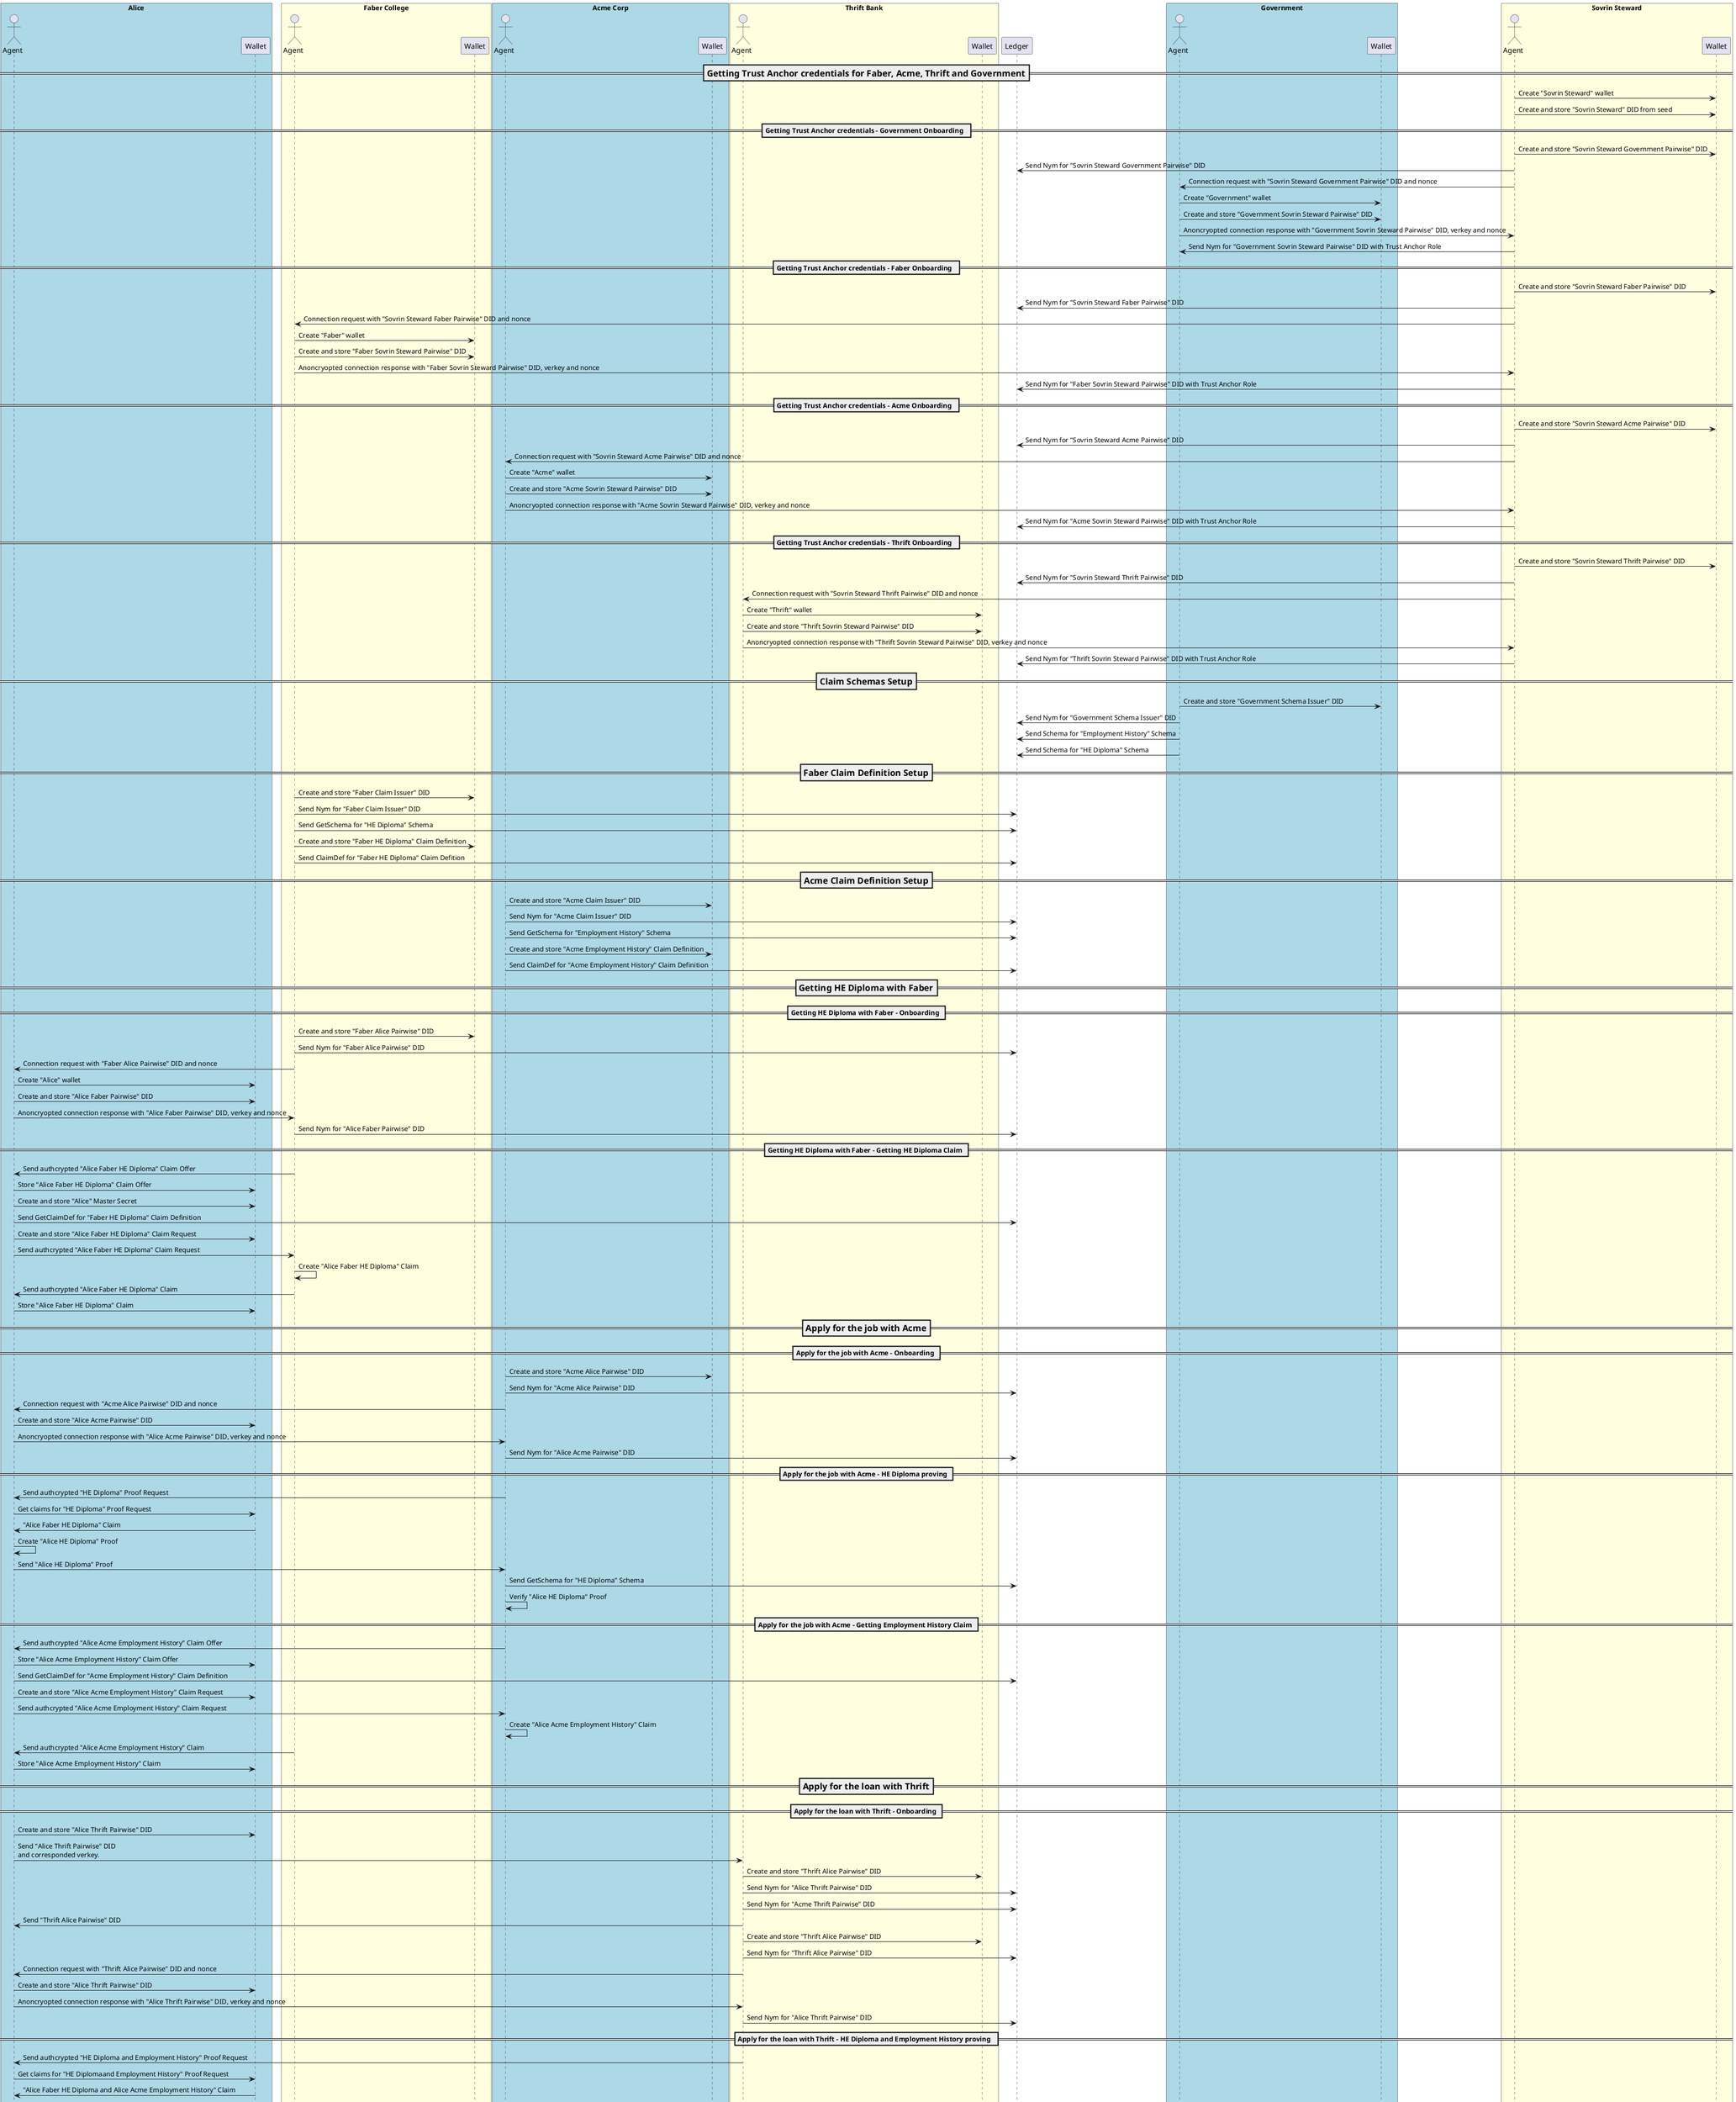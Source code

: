 @startuml

box "Alice" #LightBlue
actor "Agent" as A
participant "Wallet" as AW
endbox

box "Faber College" #LightYellow
actor "Agent" as F
participant "Wallet" as FW
endbox

box "Acme Corp" #LightBlue
actor "Agent" as AC
participant "Wallet" as ACW
endbox

box "Thrift Bank" #LightYellow
actor "Agent" as T
participant "Wallet" as TW
endbox

participant "Ledger" as L

box "Government" #LightBlue
actor "Agent" as G
participant "Wallet" as GW
endbox

box "Sovrin Steward" #LightYellow
actor "Agent" as S
participant "Wallet" as SW
endbox

=== Getting Trust Anchor credentials for Faber, Acme, Thrift and Government  ==
S->SW: Create "Sovrin Steward" wallet
S->SW: Create and store "Sovrin Steward" DID from seed

== Getting Trust Anchor credentials - Government Onboarding  ==
S->SW: Create and store "Sovrin Steward Government Pairwise" DID
S->L: Send Nym for "Sovrin Steward Government Pairwise" DID
S->G: Connection request with "Sovrin Steward Government Pairwise" DID and nonce
G->GW: Create "Government" wallet
G->GW: Create and store "Government Sovrin Steward Pairwise" DID
G->S: Anoncryopted connection response with "Government Sovrin Steward Pairwise" DID, verkey and nonce
S->G: Send Nym for "Government Sovrin Steward Pairwise" DID with Trust Anchor Role

== Getting Trust Anchor credentials - Faber Onboarding  ==
S->SW: Create and store "Sovrin Steward Faber Pairwise" DID
S->L: Send Nym for "Sovrin Steward Faber Pairwise" DID
S->F: Connection request with "Sovrin Steward Faber Pairwise" DID and nonce
F->FW: Create "Faber" wallet
F->FW: Create and store "Faber Sovrin Steward Pairwise" DID
F->S: Anoncryopted connection response with "Faber Sovrin Steward Pairwise" DID, verkey and nonce
S->L: Send Nym for "Faber Sovrin Steward Pairwise" DID with Trust Anchor Role

== Getting Trust Anchor credentials - Acme Onboarding  ==
S->SW: Create and store "Sovrin Steward Acme Pairwise" DID
S->L: Send Nym for "Sovrin Steward Acme Pairwise" DID
S->AC: Connection request with "Sovrin Steward Acme Pairwise" DID and nonce
AC->ACW: Create "Acme" wallet
AC->ACW: Create and store "Acme Sovrin Steward Pairwise" DID
AC->S: Anoncryopted connection response with "Acme Sovrin Steward Pairwise" DID, verkey and nonce
S->L: Send Nym for "Acme Sovrin Steward Pairwise" DID with Trust Anchor Role

== Getting Trust Anchor credentials - Thrift Onboarding  ==
S->SW: Create and store "Sovrin Steward Thrift Pairwise" DID
S->L: Send Nym for "Sovrin Steward Thrift Pairwise" DID
S->T: Connection request with "Sovrin Steward Thrift Pairwise" DID and nonce
T->TW: Create "Thrift" wallet
T->TW: Create and store "Thrift Sovrin Steward Pairwise" DID
T->S: Anoncryopted connection response with "Thrift Sovrin Steward Pairwise" DID, verkey and nonce
S->L: Send Nym for "Thrift Sovrin Steward Pairwise" DID with Trust Anchor Role

=== Claim Schemas Setup ==
G->GW: Create and store "Government Schema Issuer" DID
G->L: Send Nym for "Government Schema Issuer" DID
G->L: Send Schema for "Employment History" Schema
G->L: Send Schema for "HE Diploma" Schema

=== Faber Claim Definition Setup ==
F->FW: Create and store "Faber Claim Issuer" DID
F->L: Send Nym for "Faber Claim Issuer" DID
F->L: Send GetSchema for "HE Diploma" Schema
F->FW: Create and store "Faber HE Diploma" Claim Definition
F->L: Send ClaimDef for "Faber HE Diploma" Claim Defition

=== Acme Claim Definition Setup ==
AC->ACW: Create and store "Acme Claim Issuer" DID
AC->L: Send Nym for "Acme Claim Issuer" DID
AC->L: Send GetSchema for "Employment History" Schema
AC->ACW: Create and store "Acme Employment History" Claim Definition
AC->L: Send ClaimDef for "Acme Employment History" Claim Definition

=== Getting HE Diploma with Faber ==
== Getting HE Diploma with Faber - Onboarding ==
F->FW: Create and store "Faber Alice Pairwise" DID
F->L: Send Nym for "Faber Alice Pairwise" DID
F->A: Connection request with "Faber Alice Pairwise" DID and nonce
A->AW: Create "Alice" wallet
A->AW: Create and store "Alice Faber Pairwise" DID
A->F: Anoncryopted connection response with "Alice Faber Pairwise" DID, verkey and nonce
F->L: Send Nym for "Alice Faber Pairwise" DID

== Getting HE Diploma with Faber - Getting HE Diploma Claim ==
F->A: Send authcrypted "Alice Faber HE Diploma" Claim Offer
A->AW: Store "Alice Faber HE Diploma" Claim Offer
A->AW: Create and store "Alice" Master Secret
A->L: Send GetClaimDef for "Faber HE Diploma" Claim Definition
A->AW: Create and store "Alice Faber HE Diploma" Claim Request
A->F: Send authcrypted "Alice Faber HE Diploma" Claim Request
F->F: Create "Alice Faber HE Diploma" Claim
F->A: Send authcrypted "Alice Faber HE Diploma" Claim
A->AW: Store "Alice Faber HE Diploma" Claim

=== Apply for the job with Acme ==
== Apply for the job with Acme - Onboarding ==
AC->ACW: Create and store "Acme Alice Pairwise" DID
AC->L: Send Nym for "Acme Alice Pairwise" DID
AC->A: Connection request with "Acme Alice Pairwise" DID and nonce
A->AW: Create and store "Alice Acme Pairwise" DID
A->AC: Anoncryopted connection response with "Alice Acme Pairwise" DID, verkey and nonce
AC->L: Send Nym for "Alice Acme Pairwise" DID

== Apply for the job with Acme - HE Diploma proving ==
AC->A: Send authcrypted "HE Diploma" Proof Request
A->AW: Get claims for "HE Diploma" Proof Request
AW->A: "Alice Faber HE Diploma" Claim
A->A: Create "Alice HE Diploma" Proof
A->AC: Send "Alice HE Diploma" Proof
AC->L: Send GetSchema for "HE Diploma" Schema
AC->AC: Verify "Alice HE Diploma" Proof

== Apply for the job with Acme - Getting Employment History Claim ==
AC->A: Send authcrypted "Alice Acme Employment History" Claim Offer
A->AW: Store "Alice Acme Employment History" Claim Offer
A->L: Send GetClaimDef for "Acme Employment History" Claim Definition
A->AW: Create and store "Alice Acme Employment History" Claim Request
A->AC: Send authcrypted "Alice Acme Employment History" Claim Request
AC->AC: Create "Alice Acme Employment History" Claim
F->A: Send authcrypted "Alice Acme Employment History" Claim
A->AW: Store "Alice Acme Employment History" Claim

=== Apply for the loan with Thrift ==
== Apply for the loan with Thrift - Onboarding ==
A->AW: Create and store "Alice Thrift Pairwise" DID
A->T: Send "Alice Thrift Pairwise" DID\nand corresponded verkey.
T->TW: Create and store "Thrift Alice Pairwise" DID
T->L: Send Nym for "Alice Thrift Pairwise" DID
T->L: Send Nym for "Acme Thrift Pairwise" DID
T->A: Send "Thrift Alice Pairwise" DID

T->TW: Create and store "Thrift Alice Pairwise" DID
T->L: Send Nym for "Thrift Alice Pairwise" DID
T->A: Connection request with "Thrift Alice Pairwise" DID and nonce
A->AW: Create and store "Alice Thrift Pairwise" DID
A->T: Anoncryopted connection response with "Alice Thrift Pairwise" DID, verkey and nonce
T->L: Send Nym for "Alice Thrift Pairwise" DID

== Apply for the loan with Thrift - HE Diploma and Employment History proving  ==
T->A: Send authcrypted "HE Diploma and Employment History" Proof Request
A->AW: Get claims for "HE Diplomaand Employment History" Proof Request
AW->A: "Alice Faber HE Diploma and Alice Acme Employment History" Claim
A->A: Create "Alice Faber HE Diploma and Alice Acme Employment History" Proof
A->T: Send "Alice Faber HE Diploma and Alice Acme Employment History" Proof
T->L: Send GetSchema for "HE Diploma" Schema
T->L: Send GetSchema for "Employment History" Schema
T->T: Verify "Alice Faber HE Diploma and Alice Acme Employment History" Proof

@enduml